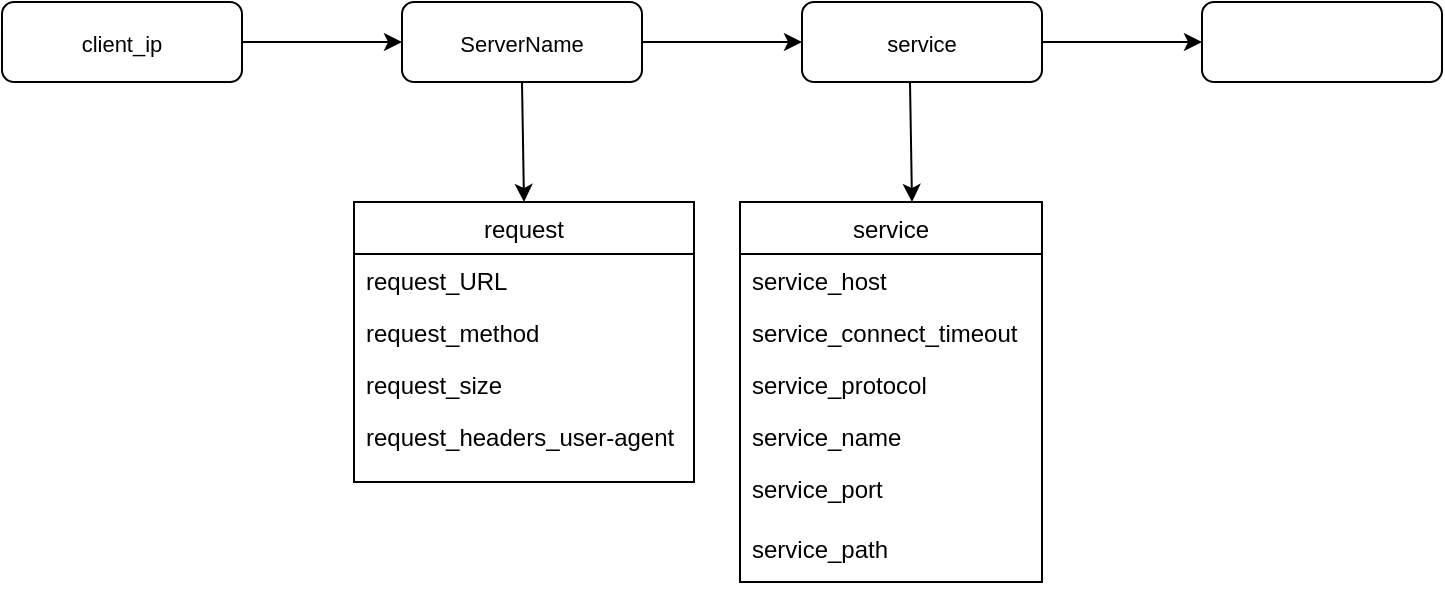 <mxfile version="14.2.6" type="github">
  <diagram id="C5RBs43oDa-KdzZeNtuy" name="Page-1">
    <mxGraphModel dx="1773" dy="454" grid="1" gridSize="10" guides="1" tooltips="1" connect="1" arrows="1" fold="1" page="1" pageScale="1" pageWidth="827" pageHeight="1169" math="0" shadow="0">
      <root>
        <mxCell id="WIyWlLk6GJQsqaUBKTNV-0" />
        <mxCell id="WIyWlLk6GJQsqaUBKTNV-1" parent="WIyWlLk6GJQsqaUBKTNV-0" />
        <mxCell id="ySSIOXjXDZHTsRtR6VPG-1" value="" style="edgeStyle=orthogonalEdgeStyle;rounded=0;orthogonalLoop=1;jettySize=auto;html=1;" edge="1" parent="WIyWlLk6GJQsqaUBKTNV-1" source="WIyWlLk6GJQsqaUBKTNV-3" target="ySSIOXjXDZHTsRtR6VPG-0">
          <mxGeometry relative="1" as="geometry" />
        </mxCell>
        <mxCell id="WIyWlLk6GJQsqaUBKTNV-3" value="&lt;p class=&quot;p1&quot; style=&quot;margin: 0px ; font-stretch: normal ; font-size: 11px ; line-height: normal&quot;&gt;ServerName&lt;/p&gt;" style="rounded=1;whiteSpace=wrap;html=1;fontSize=12;glass=0;strokeWidth=1;shadow=0;" parent="WIyWlLk6GJQsqaUBKTNV-1" vertex="1">
          <mxGeometry x="160" y="80" width="120" height="40" as="geometry" />
        </mxCell>
        <mxCell id="ySSIOXjXDZHTsRtR6VPG-3" value="" style="edgeStyle=orthogonalEdgeStyle;rounded=0;orthogonalLoop=1;jettySize=auto;html=1;" edge="1" parent="WIyWlLk6GJQsqaUBKTNV-1" source="ySSIOXjXDZHTsRtR6VPG-0" target="ySSIOXjXDZHTsRtR6VPG-2">
          <mxGeometry relative="1" as="geometry" />
        </mxCell>
        <mxCell id="ySSIOXjXDZHTsRtR6VPG-0" value="&lt;p class=&quot;p1&quot; style=&quot;margin: 0px ; font-stretch: normal ; font-size: 11px ; line-height: normal&quot;&gt;service&lt;/p&gt;" style="rounded=1;whiteSpace=wrap;html=1;fontSize=12;glass=0;strokeWidth=1;shadow=0;" vertex="1" parent="WIyWlLk6GJQsqaUBKTNV-1">
          <mxGeometry x="360" y="80" width="120" height="40" as="geometry" />
        </mxCell>
        <mxCell id="ySSIOXjXDZHTsRtR6VPG-2" value="&lt;p class=&quot;p1&quot; style=&quot;margin: 0px ; font-stretch: normal ; font-size: 11px ; line-height: normal&quot;&gt;&lt;br&gt;&lt;/p&gt;" style="rounded=1;whiteSpace=wrap;html=1;fontSize=12;glass=0;strokeWidth=1;shadow=0;" vertex="1" parent="WIyWlLk6GJQsqaUBKTNV-1">
          <mxGeometry x="560" y="80" width="120" height="40" as="geometry" />
        </mxCell>
        <mxCell id="ySSIOXjXDZHTsRtR6VPG-6" value="" style="edgeStyle=orthogonalEdgeStyle;rounded=0;orthogonalLoop=1;jettySize=auto;html=1;" edge="1" parent="WIyWlLk6GJQsqaUBKTNV-1" source="ySSIOXjXDZHTsRtR6VPG-4" target="WIyWlLk6GJQsqaUBKTNV-3">
          <mxGeometry relative="1" as="geometry" />
        </mxCell>
        <mxCell id="ySSIOXjXDZHTsRtR6VPG-4" value="&lt;p class=&quot;p1&quot; style=&quot;margin: 0px ; font-stretch: normal ; font-size: 11px ; line-height: normal&quot;&gt;client_ip&lt;/p&gt;" style="rounded=1;whiteSpace=wrap;html=1;fontSize=12;glass=0;strokeWidth=1;shadow=0;" vertex="1" parent="WIyWlLk6GJQsqaUBKTNV-1">
          <mxGeometry x="-40" y="80" width="120" height="40" as="geometry" />
        </mxCell>
        <mxCell id="ySSIOXjXDZHTsRtR6VPG-14" value="request" style="swimlane;fontStyle=0;childLayout=stackLayout;horizontal=1;startSize=26;fillColor=none;horizontalStack=0;resizeParent=1;resizeParentMax=0;resizeLast=0;collapsible=1;marginBottom=0;" vertex="1" parent="WIyWlLk6GJQsqaUBKTNV-1">
          <mxGeometry x="136" y="180" width="170" height="140" as="geometry" />
        </mxCell>
        <mxCell id="ySSIOXjXDZHTsRtR6VPG-15" value="request_URL" style="text;strokeColor=none;fillColor=none;align=left;verticalAlign=top;spacingLeft=4;spacingRight=4;overflow=hidden;rotatable=0;points=[[0,0.5],[1,0.5]];portConstraint=eastwest;" vertex="1" parent="ySSIOXjXDZHTsRtR6VPG-14">
          <mxGeometry y="26" width="170" height="26" as="geometry" />
        </mxCell>
        <mxCell id="ySSIOXjXDZHTsRtR6VPG-16" value="request_method" style="text;strokeColor=none;fillColor=none;align=left;verticalAlign=top;spacingLeft=4;spacingRight=4;overflow=hidden;rotatable=0;points=[[0,0.5],[1,0.5]];portConstraint=eastwest;" vertex="1" parent="ySSIOXjXDZHTsRtR6VPG-14">
          <mxGeometry y="52" width="170" height="26" as="geometry" />
        </mxCell>
        <mxCell id="ySSIOXjXDZHTsRtR6VPG-19" value="request_size" style="text;strokeColor=none;fillColor=none;align=left;verticalAlign=top;spacingLeft=4;spacingRight=4;overflow=hidden;rotatable=0;points=[[0,0.5],[1,0.5]];portConstraint=eastwest;" vertex="1" parent="ySSIOXjXDZHTsRtR6VPG-14">
          <mxGeometry y="78" width="170" height="26" as="geometry" />
        </mxCell>
        <mxCell id="ySSIOXjXDZHTsRtR6VPG-17" value="request_headers_user-agent" style="text;strokeColor=none;fillColor=none;align=left;verticalAlign=top;spacingLeft=4;spacingRight=4;overflow=hidden;rotatable=0;points=[[0,0.5],[1,0.5]];portConstraint=eastwest;" vertex="1" parent="ySSIOXjXDZHTsRtR6VPG-14">
          <mxGeometry y="104" width="170" height="36" as="geometry" />
        </mxCell>
        <mxCell id="ySSIOXjXDZHTsRtR6VPG-20" value="" style="endArrow=classic;html=1;exitX=0.5;exitY=1;exitDx=0;exitDy=0;entryX=0.5;entryY=0;entryDx=0;entryDy=0;" edge="1" parent="WIyWlLk6GJQsqaUBKTNV-1" source="WIyWlLk6GJQsqaUBKTNV-3" target="ySSIOXjXDZHTsRtR6VPG-14">
          <mxGeometry width="50" height="50" relative="1" as="geometry">
            <mxPoint x="390" y="200" as="sourcePoint" />
            <mxPoint x="440" y="150" as="targetPoint" />
          </mxGeometry>
        </mxCell>
        <mxCell id="ySSIOXjXDZHTsRtR6VPG-21" value="service" style="swimlane;fontStyle=0;childLayout=stackLayout;horizontal=1;startSize=26;fillColor=none;horizontalStack=0;resizeParent=1;resizeParentMax=0;resizeLast=0;collapsible=1;marginBottom=0;" vertex="1" parent="WIyWlLk6GJQsqaUBKTNV-1">
          <mxGeometry x="329" y="180" width="151" height="190" as="geometry" />
        </mxCell>
        <mxCell id="ySSIOXjXDZHTsRtR6VPG-22" value="service_host" style="text;strokeColor=none;fillColor=none;align=left;verticalAlign=top;spacingLeft=4;spacingRight=4;overflow=hidden;rotatable=0;points=[[0,0.5],[1,0.5]];portConstraint=eastwest;" vertex="1" parent="ySSIOXjXDZHTsRtR6VPG-21">
          <mxGeometry y="26" width="151" height="26" as="geometry" />
        </mxCell>
        <mxCell id="ySSIOXjXDZHTsRtR6VPG-23" value="service_connect_timeout" style="text;strokeColor=none;fillColor=none;align=left;verticalAlign=top;spacingLeft=4;spacingRight=4;overflow=hidden;rotatable=0;points=[[0,0.5],[1,0.5]];portConstraint=eastwest;" vertex="1" parent="ySSIOXjXDZHTsRtR6VPG-21">
          <mxGeometry y="52" width="151" height="26" as="geometry" />
        </mxCell>
        <mxCell id="ySSIOXjXDZHTsRtR6VPG-24" value="service_protocol" style="text;strokeColor=none;fillColor=none;align=left;verticalAlign=top;spacingLeft=4;spacingRight=4;overflow=hidden;rotatable=0;points=[[0,0.5],[1,0.5]];portConstraint=eastwest;" vertex="1" parent="ySSIOXjXDZHTsRtR6VPG-21">
          <mxGeometry y="78" width="151" height="26" as="geometry" />
        </mxCell>
        <mxCell id="ySSIOXjXDZHTsRtR6VPG-25" value="service_name" style="text;strokeColor=none;fillColor=none;align=left;verticalAlign=top;spacingLeft=4;spacingRight=4;overflow=hidden;rotatable=0;points=[[0,0.5],[1,0.5]];portConstraint=eastwest;" vertex="1" parent="ySSIOXjXDZHTsRtR6VPG-21">
          <mxGeometry y="104" width="151" height="26" as="geometry" />
        </mxCell>
        <mxCell id="ySSIOXjXDZHTsRtR6VPG-27" value="service_port" style="text;strokeColor=none;fillColor=none;align=left;verticalAlign=top;spacingLeft=4;spacingRight=4;overflow=hidden;rotatable=0;points=[[0,0.5],[1,0.5]];portConstraint=eastwest;" vertex="1" parent="ySSIOXjXDZHTsRtR6VPG-21">
          <mxGeometry y="130" width="151" height="30" as="geometry" />
        </mxCell>
        <mxCell id="ySSIOXjXDZHTsRtR6VPG-28" value="service_path" style="text;strokeColor=none;fillColor=none;align=left;verticalAlign=top;spacingLeft=4;spacingRight=4;overflow=hidden;rotatable=0;points=[[0,0.5],[1,0.5]];portConstraint=eastwest;" vertex="1" parent="ySSIOXjXDZHTsRtR6VPG-21">
          <mxGeometry y="160" width="151" height="30" as="geometry" />
        </mxCell>
        <mxCell id="ySSIOXjXDZHTsRtR6VPG-26" value="" style="endArrow=classic;html=1;exitX=0.5;exitY=1;exitDx=0;exitDy=0;entryX=0.5;entryY=0;entryDx=0;entryDy=0;" edge="1" parent="WIyWlLk6GJQsqaUBKTNV-1">
          <mxGeometry width="50" height="50" relative="1" as="geometry">
            <mxPoint x="414" y="120" as="sourcePoint" />
            <mxPoint x="415" y="180" as="targetPoint" />
          </mxGeometry>
        </mxCell>
      </root>
    </mxGraphModel>
  </diagram>
</mxfile>
